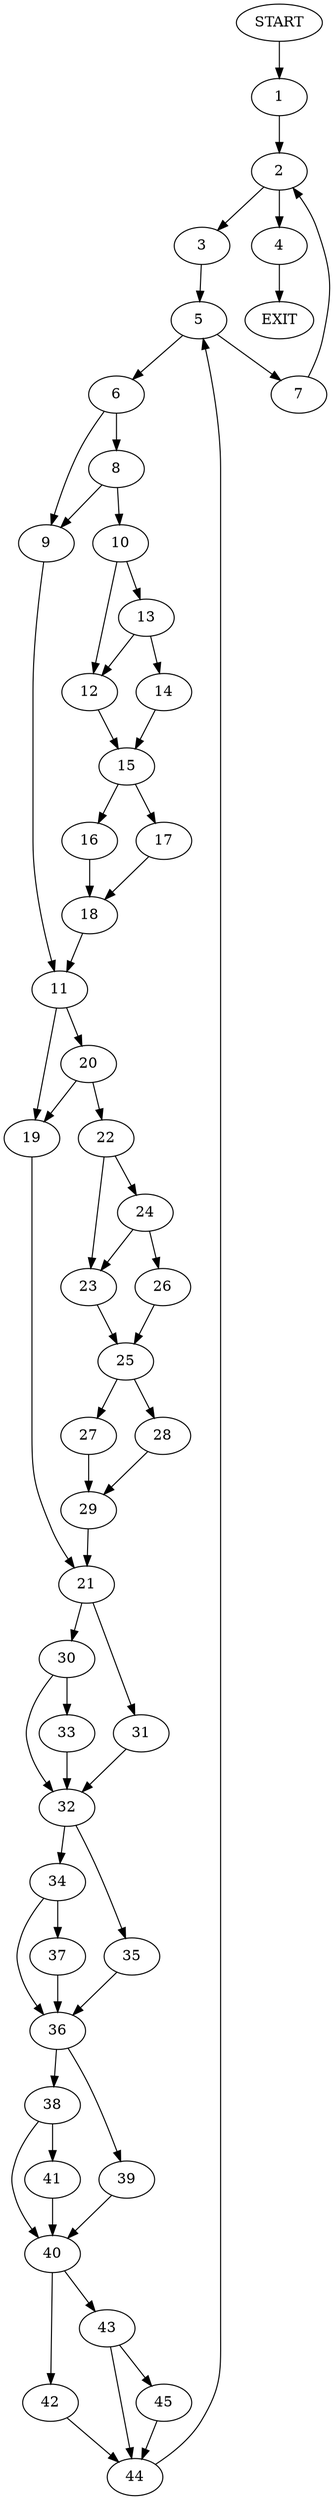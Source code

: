 digraph {
0 [label="START"]
46 [label="EXIT"]
0 -> 1
1 -> 2
2 -> 3
2 -> 4
4 -> 46
3 -> 5
5 -> 6
5 -> 7
7 -> 2
6 -> 8
6 -> 9
8 -> 10
8 -> 9
9 -> 11
10 -> 12
10 -> 13
13 -> 12
13 -> 14
12 -> 15
14 -> 15
15 -> 16
15 -> 17
17 -> 18
16 -> 18
18 -> 11
11 -> 19
11 -> 20
19 -> 21
20 -> 22
20 -> 19
22 -> 23
22 -> 24
23 -> 25
24 -> 26
24 -> 23
26 -> 25
25 -> 27
25 -> 28
28 -> 29
27 -> 29
29 -> 21
21 -> 30
21 -> 31
30 -> 32
30 -> 33
31 -> 32
32 -> 34
32 -> 35
33 -> 32
35 -> 36
34 -> 37
34 -> 36
36 -> 38
36 -> 39
37 -> 36
39 -> 40
38 -> 40
38 -> 41
40 -> 42
40 -> 43
41 -> 40
43 -> 44
43 -> 45
42 -> 44
44 -> 5
45 -> 44
}
